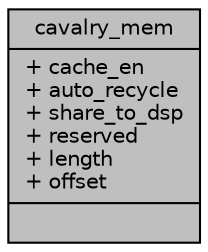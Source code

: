 digraph "cavalry_mem"
{
 // INTERACTIVE_SVG=YES
 // LATEX_PDF_SIZE
  bgcolor="transparent";
  edge [fontname="Helvetica",fontsize="10",labelfontname="Helvetica",labelfontsize="10"];
  node [fontname="Helvetica",fontsize="10",shape=record];
  Node1 [label="{cavalry_mem\n|+ cache_en\l+ auto_recycle\l+ share_to_dsp\l+ reserved\l+ length\l+ offset\l|}",height=0.2,width=0.4,color="black", fillcolor="grey75", style="filled", fontcolor="black",tooltip=" "];
}
